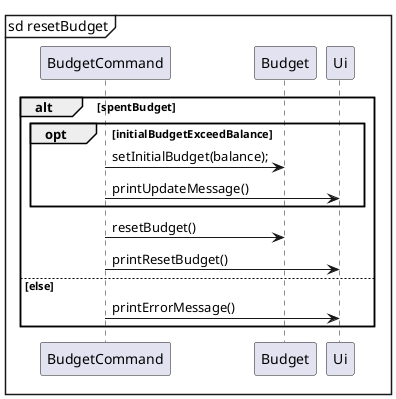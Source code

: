 @startuml

mainframe sd resetBudget
participant BudgetCommand
participant Budget
participant Ui

alt spentBudget
    opt initialBudgetExceedBalance
        BudgetCommand -> Budget: setInitialBudget(balance);
        BudgetCommand -> Ui: printUpdateMessage()
    end
    BudgetCommand -> Budget: resetBudget()
    BudgetCommand -> Ui: printResetBudget()
else else
    BudgetCommand -> Ui: printErrorMessage()
end

@enduml